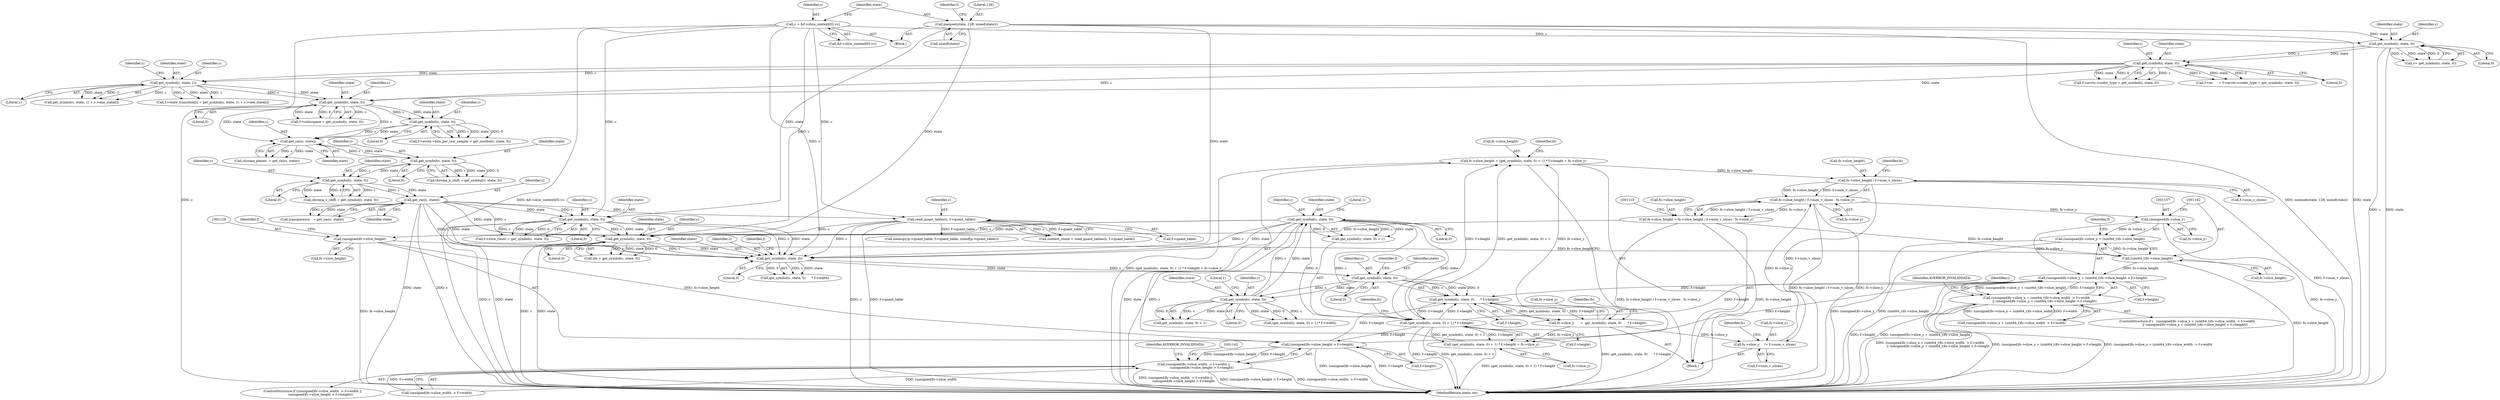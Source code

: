 digraph "0_FFmpeg_547d690d676064069d44703a1917e0dab7e33445@integer" {
"1001053" [label="(Call,fs->slice_height = (get_symbol(c, state, 0) + 1) * f->height + fs->slice_y)"];
"1001058" [label="(Call,(get_symbol(c, state, 0) + 1) * f->height)"];
"1001060" [label="(Call,get_symbol(c, state, 0))"];
"1001042" [label="(Call,get_symbol(c, state, 0))"];
"1001028" [label="(Call,get_symbol(c, state, 0))"];
"1001016" [label="(Call,get_symbol(c, state, 0))"];
"1000254" [label="(Call,get_rac(c, state))"];
"1000248" [label="(Call,get_symbol(c, state, 0))"];
"1000242" [label="(Call,get_symbol(c, state, 0))"];
"1000237" [label="(Call,get_rac(c, state))"];
"1000215" [label="(Call,get_symbol(c, state, 0))"];
"1000202" [label="(Call,get_symbol(c, state, 1))"];
"1000175" [label="(Call,get_symbol(c, state, 0))"];
"1000142" [label="(Call,get_symbol(c, state, 0))"];
"1000113" [label="(Call,c = &f->slice_context[0]->c)"];
"1000123" [label="(Call,memset(state, 128, sizeof(state)))"];
"1000231" [label="(Call,get_symbol(c, state, 0))"];
"1001201" [label="(Call,get_symbol(c, state, 0))"];
"1000838" [label="(Call,read_quant_tables(c, f->quant_table))"];
"1000868" [label="(Call,get_symbol(c, state, 0))"];
"1001027" [label="(Call,get_symbol(c, state, 0)      * f->height)"];
"1001154" [label="(Call,(unsigned)fs->slice_y + (uint64_t)fs->slice_height > f->height)"];
"1001156" [label="(Call,(unsigned)fs->slice_y)"];
"1001104" [label="(Call,fs->slice_height / f->num_v_slices - fs->slice_y)"];
"1001105" [label="(Call,fs->slice_height / f->num_v_slices)"];
"1001053" [label="(Call,fs->slice_height = (get_symbol(c, state, 0) + 1) * f->height + fs->slice_y)"];
"1001023" [label="(Call,fs->slice_y      =  get_symbol(c, state, 0)      * f->height)"];
"1001078" [label="(Call,fs->slice_y     /= f->num_v_slices)"];
"1001161" [label="(Call,(uint64_t)fs->slice_height)"];
"1001127" [label="(Call,(unsigned)fs->slice_height)"];
"1001100" [label="(Call,fs->slice_height = fs->slice_height / f->num_v_slices - fs->slice_y)"];
"1001126" [label="(Call,(unsigned)fs->slice_height > f->height)"];
"1001057" [label="(Call,(get_symbol(c, state, 0) + 1) * f->height + fs->slice_y)"];
"1001138" [label="(Call,(unsigned)fs->slice_x + (uint64_t)fs->slice_width  > f->width\n                || (unsigned)fs->slice_y + (uint64_t)fs->slice_height > f->height)"];
"1001116" [label="(Call,(unsigned)fs->slice_width  > f->width ||\n                (unsigned)fs->slice_height > f->height)"];
"1001155" [label="(Call,(unsigned)fs->slice_y + (uint64_t)fs->slice_height)"];
"1001041" [label="(Call,get_symbol(c, state, 0) + 1)"];
"1000205" [label="(Literal,1)"];
"1000142" [label="(Call,get_symbol(c, state, 0))"];
"1000195" [label="(Call,f->state_transition[i] = get_symbol(c, state, 1) + c->one_state[i])"];
"1001060" [label="(Call,get_symbol(c, state, 0))"];
"1000217" [label="(Identifier,state)"];
"1001113" [label="(Identifier,fs)"];
"1001068" [label="(Call,fs->slice_y)"];
"1001040" [label="(Call,(get_symbol(c, state, 0) + 1) * f->width)"];
"1000169" [label="(Call,f->avctx->coder_type = get_symbol(c, state, 0))"];
"1000218" [label="(Literal,0)"];
"1000836" [label="(Call,context_count = read_quant_tables(c, f->quant_table))"];
"1000240" [label="(Call,chroma_h_shift = get_symbol(c, state, 0))"];
"1001109" [label="(Call,f->num_v_slices)"];
"1000177" [label="(Identifier,state)"];
"1000131" [label="(Identifier,f)"];
"1001087" [label="(Identifier,fs)"];
"1000204" [label="(Identifier,state)"];
"1001031" [label="(Literal,0)"];
"1001058" [label="(Call,(get_symbol(c, state, 0) + 1) * f->height)"];
"1000248" [label="(Call,get_symbol(c, state, 0))"];
"1001127" [label="(Call,(unsigned)fs->slice_height)"];
"1001037" [label="(Identifier,fs)"];
"1001032" [label="(Call,f->height)"];
"1000114" [label="(Identifier,c)"];
"1001044" [label="(Identifier,state)"];
"1000124" [label="(Identifier,state)"];
"1001042" [label="(Call,get_symbol(c, state, 0))"];
"1000251" [label="(Literal,0)"];
"1001156" [label="(Call,(unsigned)fs->slice_y)"];
"1001202" [label="(Identifier,c)"];
"1001115" [label="(ControlStructure,if ((unsigned)fs->slice_width  > f->width ||\n                (unsigned)fs->slice_height > f->height))"];
"1001133" [label="(Identifier,f)"];
"1001138" [label="(Call,(unsigned)fs->slice_x + (uint64_t)fs->slice_width  > f->width\n                || (unsigned)fs->slice_y + (uint64_t)fs->slice_height > f->height)"];
"1000254" [label="(Call,get_rac(c, state))"];
"1001028" [label="(Call,get_symbol(c, state, 0))"];
"1001167" [label="(Identifier,f)"];
"1000176" [label="(Identifier,c)"];
"1001116" [label="(Call,(unsigned)fs->slice_width  > f->width ||\n                (unsigned)fs->slice_height > f->height)"];
"1000203" [label="(Identifier,c)"];
"1001295" [label="(MethodReturn,static int)"];
"1000211" [label="(Call,f->colorspace = get_symbol(c, state, 0))"];
"1000113" [label="(Call,c = &f->slice_context[0]->c)"];
"1001015" [label="(Call,get_symbol(c, state, 0)      * f->width)"];
"1000225" [label="(Call,f->avctx->bits_per_raw_sample = get_symbol(c, state, 0))"];
"1001204" [label="(Literal,0)"];
"1001199" [label="(Call,idx = get_symbol(c, state, 0))"];
"1000838" [label="(Call,read_quant_tables(c, f->quant_table))"];
"1001101" [label="(Call,fs->slice_height)"];
"1001104" [label="(Call,fs->slice_height / f->num_v_slices - fs->slice_y)"];
"1001079" [label="(Call,fs->slice_y)"];
"1001018" [label="(Identifier,state)"];
"1000104" [label="(Block,)"];
"1000250" [label="(Identifier,state)"];
"1000232" [label="(Identifier,c)"];
"1000238" [label="(Identifier,c)"];
"1001203" [label="(Identifier,state)"];
"1000165" [label="(Call,f->ac      = f->avctx->coder_type = get_symbol(c, state, 0))"];
"1000871" [label="(Literal,0)"];
"1000255" [label="(Identifier,c)"];
"1001046" [label="(Literal,1)"];
"1001065" [label="(Call,f->height)"];
"1001033" [label="(Identifier,f)"];
"1001078" [label="(Call,fs->slice_y     /= f->num_v_slices)"];
"1001043" [label="(Identifier,c)"];
"1001030" [label="(Identifier,state)"];
"1001010" [label="(Block,)"];
"1000234" [label="(Literal,0)"];
"1001017" [label="(Identifier,c)"];
"1000870" [label="(Identifier,state)"];
"1000249" [label="(Identifier,c)"];
"1001166" [label="(Call,f->height)"];
"1001019" [label="(Literal,0)"];
"1001137" [label="(ControlStructure,if (   (unsigned)fs->slice_x + (uint64_t)fs->slice_width  > f->width\n                || (unsigned)fs->slice_y + (uint64_t)fs->slice_height > f->height))"];
"1001027" [label="(Call,get_symbol(c, state, 0)      * f->height)"];
"1001073" [label="(Identifier,fs)"];
"1001054" [label="(Call,fs->slice_height)"];
"1000233" [label="(Identifier,state)"];
"1001126" [label="(Call,(unsigned)fs->slice_height > f->height)"];
"1000237" [label="(Call,get_rac(c, state))"];
"1000140" [label="(Call,v= get_symbol(c, state, 0))"];
"1001062" [label="(Identifier,state)"];
"1001064" [label="(Literal,1)"];
"1001029" [label="(Identifier,c)"];
"1000252" [label="(Call,transparency   = get_rac(c, state))"];
"1000145" [label="(Literal,0)"];
"1000868" [label="(Call,get_symbol(c, state, 0))"];
"1000235" [label="(Call,chroma_planes  = get_rac(c, state))"];
"1001063" [label="(Literal,0)"];
"1001170" [label="(Identifier,AVERROR_INVALIDDATA)"];
"1000244" [label="(Identifier,state)"];
"1000125" [label="(Literal,128)"];
"1000243" [label="(Identifier,c)"];
"1001082" [label="(Call,f->num_v_slices)"];
"1001106" [label="(Call,fs->slice_height)"];
"1000864" [label="(Call,f->slice_count = get_symbol(c, state, 0))"];
"1001161" [label="(Call,(uint64_t)fs->slice_height)"];
"1001112" [label="(Call,fs->slice_y)"];
"1000215" [label="(Call,get_symbol(c, state, 0))"];
"1001201" [label="(Call,get_symbol(c, state, 0))"];
"1000115" [label="(Call,&f->slice_context[0]->c)"];
"1001132" [label="(Call,f->height)"];
"1001139" [label="(Call,(unsigned)fs->slice_x + (uint64_t)fs->slice_width  > f->width)"];
"1000231" [label="(Call,get_symbol(c, state, 0))"];
"1001021" [label="(Identifier,f)"];
"1000869" [label="(Identifier,c)"];
"1001249" [label="(Call,memcpy(p->quant_table, f->quant_table, sizeof(p->quant_table)))"];
"1001154" [label="(Call,(unsigned)fs->slice_y + (uint64_t)fs->slice_height > f->height)"];
"1000126" [label="(Call,sizeof(state))"];
"1001059" [label="(Call,get_symbol(c, state, 0) + 1)"];
"1000201" [label="(Call,get_symbol(c, state, 1) + c->one_state[i])"];
"1000246" [label="(Call,chroma_v_shift = get_symbol(c, state, 0))"];
"1001045" [label="(Literal,0)"];
"1000245" [label="(Literal,0)"];
"1001100" [label="(Call,fs->slice_height = fs->slice_height / f->num_v_slices - fs->slice_y)"];
"1000175" [label="(Call,get_symbol(c, state, 0))"];
"1000208" [label="(Identifier,c)"];
"1000256" [label="(Identifier,state)"];
"1000216" [label="(Identifier,c)"];
"1001105" [label="(Call,fs->slice_height / f->num_v_slices)"];
"1001155" [label="(Call,(unsigned)fs->slice_y + (uint64_t)fs->slice_height)"];
"1001117" [label="(Call,(unsigned)fs->slice_width  > f->width)"];
"1001173" [label="(Identifier,i)"];
"1000202" [label="(Call,get_symbol(c, state, 1))"];
"1000239" [label="(Identifier,state)"];
"1001061" [label="(Identifier,c)"];
"1001023" [label="(Call,fs->slice_y      =  get_symbol(c, state, 0)      * f->height)"];
"1001158" [label="(Call,fs->slice_y)"];
"1000178" [label="(Literal,0)"];
"1001163" [label="(Call,fs->slice_height)"];
"1000242" [label="(Call,get_symbol(c, state, 0))"];
"1000144" [label="(Identifier,state)"];
"1000143" [label="(Identifier,c)"];
"1001053" [label="(Call,fs->slice_height = (get_symbol(c, state, 0) + 1) * f->height + fs->slice_y)"];
"1001129" [label="(Call,fs->slice_height)"];
"1000839" [label="(Identifier,c)"];
"1001016" [label="(Call,get_symbol(c, state, 0))"];
"1000840" [label="(Call,f->quant_table)"];
"1001136" [label="(Identifier,AVERROR_INVALIDDATA)"];
"1001057" [label="(Call,(get_symbol(c, state, 0) + 1) * f->height + fs->slice_y)"];
"1001069" [label="(Identifier,fs)"];
"1000123" [label="(Call,memset(state, 128, sizeof(state)))"];
"1001024" [label="(Call,fs->slice_y)"];
"1001053" -> "1001010"  [label="AST: "];
"1001053" -> "1001057"  [label="CFG: "];
"1001054" -> "1001053"  [label="AST: "];
"1001057" -> "1001053"  [label="AST: "];
"1001073" -> "1001053"  [label="CFG: "];
"1001053" -> "1001295"  [label="DDG: (get_symbol(c, state, 0) + 1) * f->height + fs->slice_y"];
"1001058" -> "1001053"  [label="DDG: get_symbol(c, state, 0) + 1"];
"1001058" -> "1001053"  [label="DDG: f->height"];
"1001023" -> "1001053"  [label="DDG: fs->slice_y"];
"1001053" -> "1001105"  [label="DDG: fs->slice_height"];
"1001058" -> "1001057"  [label="AST: "];
"1001058" -> "1001065"  [label="CFG: "];
"1001059" -> "1001058"  [label="AST: "];
"1001065" -> "1001058"  [label="AST: "];
"1001069" -> "1001058"  [label="CFG: "];
"1001058" -> "1001295"  [label="DDG: f->height"];
"1001058" -> "1001295"  [label="DDG: get_symbol(c, state, 0) + 1"];
"1001058" -> "1001027"  [label="DDG: f->height"];
"1001058" -> "1001057"  [label="DDG: get_symbol(c, state, 0) + 1"];
"1001058" -> "1001057"  [label="DDG: f->height"];
"1001060" -> "1001058"  [label="DDG: c"];
"1001060" -> "1001058"  [label="DDG: state"];
"1001060" -> "1001058"  [label="DDG: 0"];
"1001027" -> "1001058"  [label="DDG: f->height"];
"1001058" -> "1001126"  [label="DDG: f->height"];
"1001058" -> "1001154"  [label="DDG: f->height"];
"1001060" -> "1001059"  [label="AST: "];
"1001060" -> "1001063"  [label="CFG: "];
"1001061" -> "1001060"  [label="AST: "];
"1001062" -> "1001060"  [label="AST: "];
"1001063" -> "1001060"  [label="AST: "];
"1001064" -> "1001060"  [label="CFG: "];
"1001060" -> "1001295"  [label="DDG: state"];
"1001060" -> "1001295"  [label="DDG: c"];
"1001060" -> "1001016"  [label="DDG: c"];
"1001060" -> "1001016"  [label="DDG: state"];
"1001060" -> "1001059"  [label="DDG: c"];
"1001060" -> "1001059"  [label="DDG: state"];
"1001060" -> "1001059"  [label="DDG: 0"];
"1001042" -> "1001060"  [label="DDG: c"];
"1001042" -> "1001060"  [label="DDG: state"];
"1001060" -> "1001201"  [label="DDG: c"];
"1001060" -> "1001201"  [label="DDG: state"];
"1001042" -> "1001041"  [label="AST: "];
"1001042" -> "1001045"  [label="CFG: "];
"1001043" -> "1001042"  [label="AST: "];
"1001044" -> "1001042"  [label="AST: "];
"1001045" -> "1001042"  [label="AST: "];
"1001046" -> "1001042"  [label="CFG: "];
"1001042" -> "1001040"  [label="DDG: c"];
"1001042" -> "1001040"  [label="DDG: state"];
"1001042" -> "1001040"  [label="DDG: 0"];
"1001042" -> "1001041"  [label="DDG: c"];
"1001042" -> "1001041"  [label="DDG: state"];
"1001042" -> "1001041"  [label="DDG: 0"];
"1001028" -> "1001042"  [label="DDG: c"];
"1001028" -> "1001042"  [label="DDG: state"];
"1001028" -> "1001027"  [label="AST: "];
"1001028" -> "1001031"  [label="CFG: "];
"1001029" -> "1001028"  [label="AST: "];
"1001030" -> "1001028"  [label="AST: "];
"1001031" -> "1001028"  [label="AST: "];
"1001033" -> "1001028"  [label="CFG: "];
"1001028" -> "1001027"  [label="DDG: c"];
"1001028" -> "1001027"  [label="DDG: state"];
"1001028" -> "1001027"  [label="DDG: 0"];
"1001016" -> "1001028"  [label="DDG: c"];
"1001016" -> "1001028"  [label="DDG: state"];
"1001016" -> "1001015"  [label="AST: "];
"1001016" -> "1001019"  [label="CFG: "];
"1001017" -> "1001016"  [label="AST: "];
"1001018" -> "1001016"  [label="AST: "];
"1001019" -> "1001016"  [label="AST: "];
"1001021" -> "1001016"  [label="CFG: "];
"1001016" -> "1001015"  [label="DDG: c"];
"1001016" -> "1001015"  [label="DDG: state"];
"1001016" -> "1001015"  [label="DDG: 0"];
"1000254" -> "1001016"  [label="DDG: c"];
"1000254" -> "1001016"  [label="DDG: state"];
"1000113" -> "1001016"  [label="DDG: c"];
"1001201" -> "1001016"  [label="DDG: c"];
"1001201" -> "1001016"  [label="DDG: state"];
"1000838" -> "1001016"  [label="DDG: c"];
"1000868" -> "1001016"  [label="DDG: c"];
"1000868" -> "1001016"  [label="DDG: state"];
"1000123" -> "1001016"  [label="DDG: state"];
"1000254" -> "1000252"  [label="AST: "];
"1000254" -> "1000256"  [label="CFG: "];
"1000255" -> "1000254"  [label="AST: "];
"1000256" -> "1000254"  [label="AST: "];
"1000252" -> "1000254"  [label="CFG: "];
"1000254" -> "1001295"  [label="DDG: c"];
"1000254" -> "1001295"  [label="DDG: state"];
"1000254" -> "1000252"  [label="DDG: c"];
"1000254" -> "1000252"  [label="DDG: state"];
"1000248" -> "1000254"  [label="DDG: c"];
"1000248" -> "1000254"  [label="DDG: state"];
"1000254" -> "1000838"  [label="DDG: c"];
"1000254" -> "1000868"  [label="DDG: c"];
"1000254" -> "1000868"  [label="DDG: state"];
"1000254" -> "1001201"  [label="DDG: c"];
"1000254" -> "1001201"  [label="DDG: state"];
"1000248" -> "1000246"  [label="AST: "];
"1000248" -> "1000251"  [label="CFG: "];
"1000249" -> "1000248"  [label="AST: "];
"1000250" -> "1000248"  [label="AST: "];
"1000251" -> "1000248"  [label="AST: "];
"1000246" -> "1000248"  [label="CFG: "];
"1000248" -> "1000246"  [label="DDG: c"];
"1000248" -> "1000246"  [label="DDG: state"];
"1000248" -> "1000246"  [label="DDG: 0"];
"1000242" -> "1000248"  [label="DDG: c"];
"1000242" -> "1000248"  [label="DDG: state"];
"1000242" -> "1000240"  [label="AST: "];
"1000242" -> "1000245"  [label="CFG: "];
"1000243" -> "1000242"  [label="AST: "];
"1000244" -> "1000242"  [label="AST: "];
"1000245" -> "1000242"  [label="AST: "];
"1000240" -> "1000242"  [label="CFG: "];
"1000242" -> "1000240"  [label="DDG: c"];
"1000242" -> "1000240"  [label="DDG: state"];
"1000242" -> "1000240"  [label="DDG: 0"];
"1000237" -> "1000242"  [label="DDG: c"];
"1000237" -> "1000242"  [label="DDG: state"];
"1000237" -> "1000235"  [label="AST: "];
"1000237" -> "1000239"  [label="CFG: "];
"1000238" -> "1000237"  [label="AST: "];
"1000239" -> "1000237"  [label="AST: "];
"1000235" -> "1000237"  [label="CFG: "];
"1000237" -> "1000235"  [label="DDG: c"];
"1000237" -> "1000235"  [label="DDG: state"];
"1000215" -> "1000237"  [label="DDG: c"];
"1000215" -> "1000237"  [label="DDG: state"];
"1000231" -> "1000237"  [label="DDG: c"];
"1000231" -> "1000237"  [label="DDG: state"];
"1000215" -> "1000211"  [label="AST: "];
"1000215" -> "1000218"  [label="CFG: "];
"1000216" -> "1000215"  [label="AST: "];
"1000217" -> "1000215"  [label="AST: "];
"1000218" -> "1000215"  [label="AST: "];
"1000211" -> "1000215"  [label="CFG: "];
"1000215" -> "1000211"  [label="DDG: c"];
"1000215" -> "1000211"  [label="DDG: state"];
"1000215" -> "1000211"  [label="DDG: 0"];
"1000202" -> "1000215"  [label="DDG: c"];
"1000202" -> "1000215"  [label="DDG: state"];
"1000175" -> "1000215"  [label="DDG: c"];
"1000175" -> "1000215"  [label="DDG: state"];
"1000215" -> "1000231"  [label="DDG: c"];
"1000215" -> "1000231"  [label="DDG: state"];
"1000202" -> "1000201"  [label="AST: "];
"1000202" -> "1000205"  [label="CFG: "];
"1000203" -> "1000202"  [label="AST: "];
"1000204" -> "1000202"  [label="AST: "];
"1000205" -> "1000202"  [label="AST: "];
"1000208" -> "1000202"  [label="CFG: "];
"1000202" -> "1000195"  [label="DDG: c"];
"1000202" -> "1000195"  [label="DDG: state"];
"1000202" -> "1000195"  [label="DDG: 1"];
"1000202" -> "1000201"  [label="DDG: c"];
"1000202" -> "1000201"  [label="DDG: state"];
"1000202" -> "1000201"  [label="DDG: 1"];
"1000175" -> "1000202"  [label="DDG: c"];
"1000175" -> "1000202"  [label="DDG: state"];
"1000175" -> "1000169"  [label="AST: "];
"1000175" -> "1000178"  [label="CFG: "];
"1000176" -> "1000175"  [label="AST: "];
"1000177" -> "1000175"  [label="AST: "];
"1000178" -> "1000175"  [label="AST: "];
"1000169" -> "1000175"  [label="CFG: "];
"1000175" -> "1000165"  [label="DDG: c"];
"1000175" -> "1000165"  [label="DDG: state"];
"1000175" -> "1000165"  [label="DDG: 0"];
"1000175" -> "1000169"  [label="DDG: c"];
"1000175" -> "1000169"  [label="DDG: state"];
"1000175" -> "1000169"  [label="DDG: 0"];
"1000142" -> "1000175"  [label="DDG: c"];
"1000142" -> "1000175"  [label="DDG: state"];
"1000142" -> "1000140"  [label="AST: "];
"1000142" -> "1000145"  [label="CFG: "];
"1000143" -> "1000142"  [label="AST: "];
"1000144" -> "1000142"  [label="AST: "];
"1000145" -> "1000142"  [label="AST: "];
"1000140" -> "1000142"  [label="CFG: "];
"1000142" -> "1001295"  [label="DDG: state"];
"1000142" -> "1001295"  [label="DDG: c"];
"1000142" -> "1000140"  [label="DDG: c"];
"1000142" -> "1000140"  [label="DDG: state"];
"1000142" -> "1000140"  [label="DDG: 0"];
"1000113" -> "1000142"  [label="DDG: c"];
"1000123" -> "1000142"  [label="DDG: state"];
"1000113" -> "1000104"  [label="AST: "];
"1000113" -> "1000115"  [label="CFG: "];
"1000114" -> "1000113"  [label="AST: "];
"1000115" -> "1000113"  [label="AST: "];
"1000124" -> "1000113"  [label="CFG: "];
"1000113" -> "1001295"  [label="DDG: c"];
"1000113" -> "1001295"  [label="DDG: &f->slice_context[0]->c"];
"1000113" -> "1000838"  [label="DDG: c"];
"1000113" -> "1000868"  [label="DDG: c"];
"1000113" -> "1001201"  [label="DDG: c"];
"1000123" -> "1000104"  [label="AST: "];
"1000123" -> "1000126"  [label="CFG: "];
"1000124" -> "1000123"  [label="AST: "];
"1000125" -> "1000123"  [label="AST: "];
"1000126" -> "1000123"  [label="AST: "];
"1000131" -> "1000123"  [label="CFG: "];
"1000123" -> "1001295"  [label="DDG: memset(state, 128, sizeof(state))"];
"1000123" -> "1001295"  [label="DDG: state"];
"1000123" -> "1000868"  [label="DDG: state"];
"1000123" -> "1001201"  [label="DDG: state"];
"1000231" -> "1000225"  [label="AST: "];
"1000231" -> "1000234"  [label="CFG: "];
"1000232" -> "1000231"  [label="AST: "];
"1000233" -> "1000231"  [label="AST: "];
"1000234" -> "1000231"  [label="AST: "];
"1000225" -> "1000231"  [label="CFG: "];
"1000231" -> "1000225"  [label="DDG: c"];
"1000231" -> "1000225"  [label="DDG: state"];
"1000231" -> "1000225"  [label="DDG: 0"];
"1001201" -> "1001199"  [label="AST: "];
"1001201" -> "1001204"  [label="CFG: "];
"1001202" -> "1001201"  [label="AST: "];
"1001203" -> "1001201"  [label="AST: "];
"1001204" -> "1001201"  [label="AST: "];
"1001199" -> "1001201"  [label="CFG: "];
"1001201" -> "1001295"  [label="DDG: c"];
"1001201" -> "1001295"  [label="DDG: state"];
"1001201" -> "1001199"  [label="DDG: c"];
"1001201" -> "1001199"  [label="DDG: state"];
"1001201" -> "1001199"  [label="DDG: 0"];
"1000838" -> "1001201"  [label="DDG: c"];
"1000868" -> "1001201"  [label="DDG: c"];
"1000868" -> "1001201"  [label="DDG: state"];
"1000838" -> "1000836"  [label="AST: "];
"1000838" -> "1000840"  [label="CFG: "];
"1000839" -> "1000838"  [label="AST: "];
"1000840" -> "1000838"  [label="AST: "];
"1000836" -> "1000838"  [label="CFG: "];
"1000838" -> "1001295"  [label="DDG: c"];
"1000838" -> "1001295"  [label="DDG: f->quant_table"];
"1000838" -> "1000836"  [label="DDG: c"];
"1000838" -> "1000836"  [label="DDG: f->quant_table"];
"1000838" -> "1001249"  [label="DDG: f->quant_table"];
"1000868" -> "1000864"  [label="AST: "];
"1000868" -> "1000871"  [label="CFG: "];
"1000869" -> "1000868"  [label="AST: "];
"1000870" -> "1000868"  [label="AST: "];
"1000871" -> "1000868"  [label="AST: "];
"1000864" -> "1000868"  [label="CFG: "];
"1000868" -> "1001295"  [label="DDG: state"];
"1000868" -> "1001295"  [label="DDG: c"];
"1000868" -> "1000864"  [label="DDG: c"];
"1000868" -> "1000864"  [label="DDG: state"];
"1000868" -> "1000864"  [label="DDG: 0"];
"1001027" -> "1001023"  [label="AST: "];
"1001027" -> "1001032"  [label="CFG: "];
"1001032" -> "1001027"  [label="AST: "];
"1001023" -> "1001027"  [label="CFG: "];
"1001027" -> "1001023"  [label="DDG: get_symbol(c, state, 0)"];
"1001027" -> "1001023"  [label="DDG: f->height"];
"1001154" -> "1001027"  [label="DDG: f->height"];
"1001126" -> "1001027"  [label="DDG: f->height"];
"1001154" -> "1001138"  [label="AST: "];
"1001154" -> "1001166"  [label="CFG: "];
"1001155" -> "1001154"  [label="AST: "];
"1001166" -> "1001154"  [label="AST: "];
"1001138" -> "1001154"  [label="CFG: "];
"1001154" -> "1001295"  [label="DDG: (unsigned)fs->slice_y + (uint64_t)fs->slice_height"];
"1001154" -> "1001295"  [label="DDG: f->height"];
"1001154" -> "1001138"  [label="DDG: (unsigned)fs->slice_y + (uint64_t)fs->slice_height"];
"1001154" -> "1001138"  [label="DDG: f->height"];
"1001156" -> "1001154"  [label="DDG: fs->slice_y"];
"1001161" -> "1001154"  [label="DDG: fs->slice_height"];
"1001126" -> "1001154"  [label="DDG: f->height"];
"1001156" -> "1001155"  [label="AST: "];
"1001156" -> "1001158"  [label="CFG: "];
"1001157" -> "1001156"  [label="AST: "];
"1001158" -> "1001156"  [label="AST: "];
"1001162" -> "1001156"  [label="CFG: "];
"1001156" -> "1001295"  [label="DDG: fs->slice_y"];
"1001156" -> "1001155"  [label="DDG: fs->slice_y"];
"1001104" -> "1001156"  [label="DDG: fs->slice_y"];
"1001104" -> "1001100"  [label="AST: "];
"1001104" -> "1001112"  [label="CFG: "];
"1001105" -> "1001104"  [label="AST: "];
"1001112" -> "1001104"  [label="AST: "];
"1001100" -> "1001104"  [label="CFG: "];
"1001104" -> "1001295"  [label="DDG: fs->slice_height / f->num_v_slices"];
"1001104" -> "1001295"  [label="DDG: fs->slice_y"];
"1001104" -> "1001100"  [label="DDG: fs->slice_height / f->num_v_slices"];
"1001104" -> "1001100"  [label="DDG: fs->slice_y"];
"1001105" -> "1001104"  [label="DDG: fs->slice_height"];
"1001105" -> "1001104"  [label="DDG: f->num_v_slices"];
"1001078" -> "1001104"  [label="DDG: fs->slice_y"];
"1001105" -> "1001109"  [label="CFG: "];
"1001106" -> "1001105"  [label="AST: "];
"1001109" -> "1001105"  [label="AST: "];
"1001113" -> "1001105"  [label="CFG: "];
"1001105" -> "1001295"  [label="DDG: f->num_v_slices"];
"1001105" -> "1001078"  [label="DDG: f->num_v_slices"];
"1001023" -> "1001010"  [label="AST: "];
"1001024" -> "1001023"  [label="AST: "];
"1001037" -> "1001023"  [label="CFG: "];
"1001023" -> "1001295"  [label="DDG: get_symbol(c, state, 0)      * f->height"];
"1001023" -> "1001057"  [label="DDG: fs->slice_y"];
"1001023" -> "1001078"  [label="DDG: fs->slice_y"];
"1001078" -> "1001010"  [label="AST: "];
"1001078" -> "1001082"  [label="CFG: "];
"1001079" -> "1001078"  [label="AST: "];
"1001082" -> "1001078"  [label="AST: "];
"1001087" -> "1001078"  [label="CFG: "];
"1001161" -> "1001155"  [label="AST: "];
"1001161" -> "1001163"  [label="CFG: "];
"1001162" -> "1001161"  [label="AST: "];
"1001163" -> "1001161"  [label="AST: "];
"1001155" -> "1001161"  [label="CFG: "];
"1001161" -> "1001295"  [label="DDG: fs->slice_height"];
"1001161" -> "1001155"  [label="DDG: fs->slice_height"];
"1001127" -> "1001161"  [label="DDG: fs->slice_height"];
"1001100" -> "1001161"  [label="DDG: fs->slice_height"];
"1001127" -> "1001126"  [label="AST: "];
"1001127" -> "1001129"  [label="CFG: "];
"1001128" -> "1001127"  [label="AST: "];
"1001129" -> "1001127"  [label="AST: "];
"1001133" -> "1001127"  [label="CFG: "];
"1001127" -> "1001295"  [label="DDG: fs->slice_height"];
"1001127" -> "1001126"  [label="DDG: fs->slice_height"];
"1001100" -> "1001127"  [label="DDG: fs->slice_height"];
"1001100" -> "1001010"  [label="AST: "];
"1001101" -> "1001100"  [label="AST: "];
"1001119" -> "1001100"  [label="CFG: "];
"1001100" -> "1001295"  [label="DDG: fs->slice_height / f->num_v_slices - fs->slice_y"];
"1001100" -> "1001295"  [label="DDG: fs->slice_height"];
"1001126" -> "1001116"  [label="AST: "];
"1001126" -> "1001132"  [label="CFG: "];
"1001132" -> "1001126"  [label="AST: "];
"1001116" -> "1001126"  [label="CFG: "];
"1001126" -> "1001295"  [label="DDG: (unsigned)fs->slice_height"];
"1001126" -> "1001295"  [label="DDG: f->height"];
"1001126" -> "1001116"  [label="DDG: (unsigned)fs->slice_height"];
"1001126" -> "1001116"  [label="DDG: f->height"];
"1001057" -> "1001068"  [label="CFG: "];
"1001068" -> "1001057"  [label="AST: "];
"1001057" -> "1001295"  [label="DDG: (get_symbol(c, state, 0) + 1) * f->height"];
"1001138" -> "1001137"  [label="AST: "];
"1001138" -> "1001139"  [label="CFG: "];
"1001139" -> "1001138"  [label="AST: "];
"1001170" -> "1001138"  [label="CFG: "];
"1001173" -> "1001138"  [label="CFG: "];
"1001138" -> "1001295"  [label="DDG: (unsigned)fs->slice_y + (uint64_t)fs->slice_height > f->height"];
"1001138" -> "1001295"  [label="DDG: (unsigned)fs->slice_x + (uint64_t)fs->slice_width  > f->width"];
"1001138" -> "1001295"  [label="DDG: (unsigned)fs->slice_x + (uint64_t)fs->slice_width  > f->width\n                || (unsigned)fs->slice_y + (uint64_t)fs->slice_height > f->height"];
"1001139" -> "1001138"  [label="DDG: (unsigned)fs->slice_x + (uint64_t)fs->slice_width"];
"1001139" -> "1001138"  [label="DDG: f->width"];
"1001116" -> "1001115"  [label="AST: "];
"1001116" -> "1001117"  [label="CFG: "];
"1001117" -> "1001116"  [label="AST: "];
"1001136" -> "1001116"  [label="CFG: "];
"1001142" -> "1001116"  [label="CFG: "];
"1001116" -> "1001295"  [label="DDG: (unsigned)fs->slice_width  > f->width ||\n                (unsigned)fs->slice_height > f->height"];
"1001116" -> "1001295"  [label="DDG: (unsigned)fs->slice_height > f->height"];
"1001116" -> "1001295"  [label="DDG: (unsigned)fs->slice_width  > f->width"];
"1001117" -> "1001116"  [label="DDG: (unsigned)fs->slice_width"];
"1001117" -> "1001116"  [label="DDG: f->width"];
"1001167" -> "1001155"  [label="CFG: "];
"1001155" -> "1001295"  [label="DDG: (unsigned)fs->slice_y"];
"1001155" -> "1001295"  [label="DDG: (uint64_t)fs->slice_height"];
}
